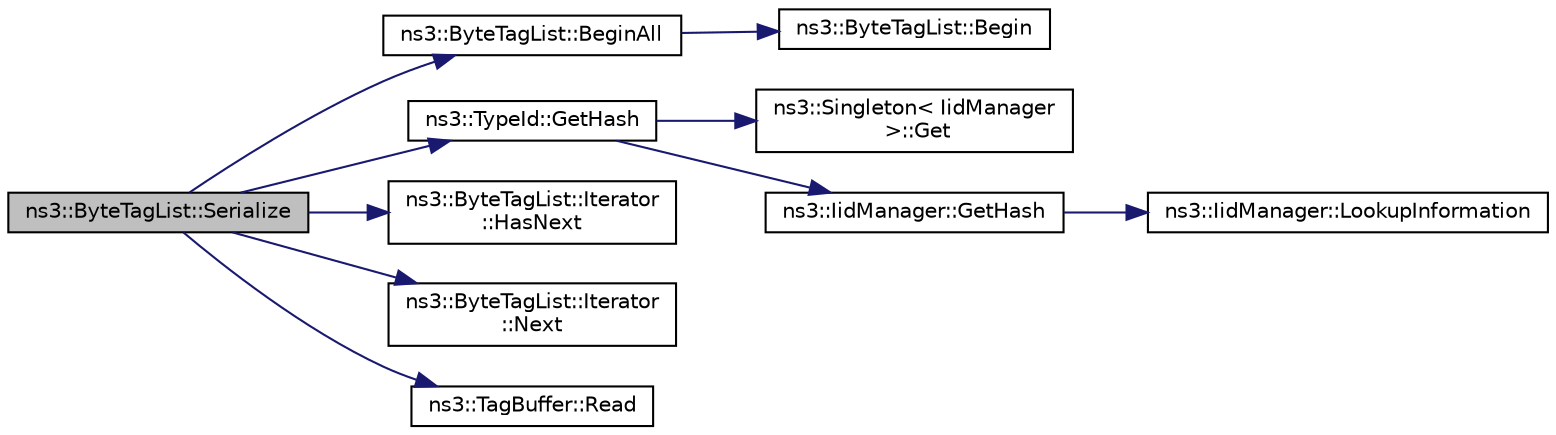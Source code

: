 digraph "ns3::ByteTagList::Serialize"
{
 // LATEX_PDF_SIZE
  edge [fontname="Helvetica",fontsize="10",labelfontname="Helvetica",labelfontsize="10"];
  node [fontname="Helvetica",fontsize="10",shape=record];
  rankdir="LR";
  Node1 [label="ns3::ByteTagList::Serialize",height=0.2,width=0.4,color="black", fillcolor="grey75", style="filled", fontcolor="black",tooltip="Serialize the tag list into a byte buffer."];
  Node1 -> Node2 [color="midnightblue",fontsize="10",style="solid",fontname="Helvetica"];
  Node2 [label="ns3::ByteTagList::BeginAll",height=0.2,width=0.4,color="black", fillcolor="white", style="filled",URL="$classns3_1_1_byte_tag_list.html#ab1d2c5671ea01900fa9ef58e33d1e739",tooltip="Returns an iterator pointing to the very first tag in this list."];
  Node2 -> Node3 [color="midnightblue",fontsize="10",style="solid",fontname="Helvetica"];
  Node3 [label="ns3::ByteTagList::Begin",height=0.2,width=0.4,color="black", fillcolor="white", style="filled",URL="$classns3_1_1_byte_tag_list.html#a22bb3fbf008c3bd4821429521a35c82d",tooltip=" "];
  Node1 -> Node4 [color="midnightblue",fontsize="10",style="solid",fontname="Helvetica"];
  Node4 [label="ns3::TypeId::GetHash",height=0.2,width=0.4,color="black", fillcolor="white", style="filled",URL="$classns3_1_1_type_id.html#a63ce060ef99c60c739179973028a2b44",tooltip="Get the hash."];
  Node4 -> Node5 [color="midnightblue",fontsize="10",style="solid",fontname="Helvetica"];
  Node5 [label="ns3::Singleton\< IidManager\l \>::Get",height=0.2,width=0.4,color="black", fillcolor="white", style="filled",URL="$classns3_1_1_singleton.html#a80a2cd3c25a27ea72add7a9f7a141ffa",tooltip="Get a pointer to the singleton instance."];
  Node4 -> Node6 [color="midnightblue",fontsize="10",style="solid",fontname="Helvetica"];
  Node6 [label="ns3::IidManager::GetHash",height=0.2,width=0.4,color="black", fillcolor="white", style="filled",URL="$classns3_1_1_iid_manager.html#a17aee13f4530a7bcf47fb121fd881bd7",tooltip="Get the hash of a type id."];
  Node6 -> Node7 [color="midnightblue",fontsize="10",style="solid",fontname="Helvetica"];
  Node7 [label="ns3::IidManager::LookupInformation",height=0.2,width=0.4,color="black", fillcolor="white", style="filled",URL="$classns3_1_1_iid_manager.html#a84af06b798b21fa700469a3ac5f65f3f",tooltip="Retrieve the information record for a type."];
  Node1 -> Node8 [color="midnightblue",fontsize="10",style="solid",fontname="Helvetica"];
  Node8 [label="ns3::ByteTagList::Iterator\l::HasNext",height=0.2,width=0.4,color="black", fillcolor="white", style="filled",URL="$classns3_1_1_byte_tag_list_1_1_iterator.html#a44e33e812e3eba4fdc168e36380853af",tooltip="Used to determine if the iterator is at the end of the byteTagList."];
  Node1 -> Node9 [color="midnightblue",fontsize="10",style="solid",fontname="Helvetica"];
  Node9 [label="ns3::ByteTagList::Iterator\l::Next",height=0.2,width=0.4,color="black", fillcolor="white", style="filled",URL="$classns3_1_1_byte_tag_list_1_1_iterator.html#af521864d800baab1d9c5262f59ce4433",tooltip="Returns the next Item from the ByteTagList."];
  Node1 -> Node10 [color="midnightblue",fontsize="10",style="solid",fontname="Helvetica"];
  Node10 [label="ns3::TagBuffer::Read",height=0.2,width=0.4,color="black", fillcolor="white", style="filled",URL="$classns3_1_1_tag_buffer.html#a1da2fae250eb24650a5e0169d9bf1997",tooltip=" "];
}
